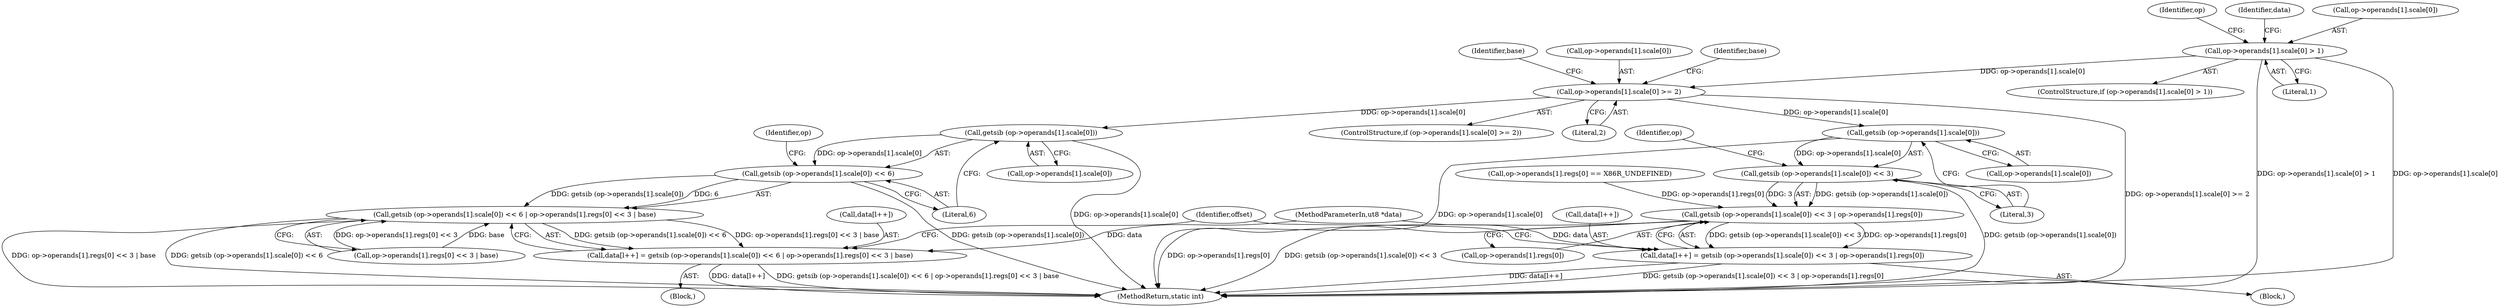 digraph "0_radare2_f17bfd9f1da05f30f23a4dd05e9d2363e1406948@API" {
"1002658" [label="(Call,op->operands[1].scale[0] >= 2)"];
"1002629" [label="(Call,op->operands[1].scale[0] > 1)"];
"1002683" [label="(Call,getsib (op->operands[1].scale[0]))"];
"1002682" [label="(Call,getsib (op->operands[1].scale[0]) << 6)"];
"1002681" [label="(Call,getsib (op->operands[1].scale[0]) << 6 | op->operands[1].regs[0] << 3 | base)"];
"1002676" [label="(Call,data[l++] = getsib (op->operands[1].scale[0]) << 6 | op->operands[1].regs[0] << 3 | base)"];
"1002716" [label="(Call,getsib (op->operands[1].scale[0]))"];
"1002715" [label="(Call,getsib (op->operands[1].scale[0]) << 3)"];
"1002714" [label="(Call,getsib (op->operands[1].scale[0]) << 3 | op->operands[1].regs[0])"];
"1002709" [label="(Call,data[l++] = getsib (op->operands[1].scale[0]) << 3 | op->operands[1].regs[0])"];
"1002779" [label="(Identifier,op)"];
"1003216" [label="(MethodReturn,static int)"];
"1002639" [label="(Literal,1)"];
"1002683" [label="(Call,getsib (op->operands[1].scale[0]))"];
"1002681" [label="(Call,getsib (op->operands[1].scale[0]) << 6 | op->operands[1].regs[0] << 3 | base)"];
"1002684" [label="(Call,op->operands[1].scale[0])"];
"1002716" [label="(Call,getsib (op->operands[1].scale[0]))"];
"1002710" [label="(Call,data[l++])"];
"1002708" [label="(Block,)"];
"1002671" [label="(Identifier,base)"];
"1002676" [label="(Call,data[l++] = getsib (op->operands[1].scale[0]) << 6 | op->operands[1].regs[0] << 3 | base)"];
"1000104" [label="(MethodParameterIn,ut8 *data)"];
"1002658" [label="(Call,op->operands[1].scale[0] >= 2)"];
"1002726" [label="(Literal,3)"];
"1002668" [label="(Literal,2)"];
"1002677" [label="(Call,data[l++])"];
"1002629" [label="(Call,op->operands[1].scale[0] > 1)"];
"1002628" [label="(ControlStructure,if (op->operands[1].scale[0] > 1))"];
"1002693" [label="(Literal,6)"];
"1002738" [label="(Identifier,offset)"];
"1002714" [label="(Call,getsib (op->operands[1].scale[0]) << 3 | op->operands[1].regs[0])"];
"1002709" [label="(Call,data[l++] = getsib (op->operands[1].scale[0]) << 3 | op->operands[1].regs[0])"];
"1002731" [label="(Identifier,op)"];
"1002537" [label="(Call,op->operands[1].regs[0] == X86R_UNDEFINED)"];
"1002717" [label="(Call,op->operands[1].scale[0])"];
"1002659" [label="(Call,op->operands[1].scale[0])"];
"1002643" [label="(Identifier,data)"];
"1002694" [label="(Call,op->operands[1].regs[0] << 3 | base)"];
"1002675" [label="(Block,)"];
"1002682" [label="(Call,getsib (op->operands[1].scale[0]) << 6)"];
"1002700" [label="(Identifier,op)"];
"1002727" [label="(Call,op->operands[1].regs[0])"];
"1002674" [label="(Identifier,base)"];
"1002715" [label="(Call,getsib (op->operands[1].scale[0]) << 3)"];
"1002657" [label="(ControlStructure,if (op->operands[1].scale[0] >= 2))"];
"1002630" [label="(Call,op->operands[1].scale[0])"];
"1002658" -> "1002657"  [label="AST: "];
"1002658" -> "1002668"  [label="CFG: "];
"1002659" -> "1002658"  [label="AST: "];
"1002668" -> "1002658"  [label="AST: "];
"1002671" -> "1002658"  [label="CFG: "];
"1002674" -> "1002658"  [label="CFG: "];
"1002658" -> "1003216"  [label="DDG: op->operands[1].scale[0] >= 2"];
"1002629" -> "1002658"  [label="DDG: op->operands[1].scale[0]"];
"1002658" -> "1002683"  [label="DDG: op->operands[1].scale[0]"];
"1002658" -> "1002716"  [label="DDG: op->operands[1].scale[0]"];
"1002629" -> "1002628"  [label="AST: "];
"1002629" -> "1002639"  [label="CFG: "];
"1002630" -> "1002629"  [label="AST: "];
"1002639" -> "1002629"  [label="AST: "];
"1002643" -> "1002629"  [label="CFG: "];
"1002779" -> "1002629"  [label="CFG: "];
"1002629" -> "1003216"  [label="DDG: op->operands[1].scale[0]"];
"1002629" -> "1003216"  [label="DDG: op->operands[1].scale[0] > 1"];
"1002683" -> "1002682"  [label="AST: "];
"1002683" -> "1002684"  [label="CFG: "];
"1002684" -> "1002683"  [label="AST: "];
"1002693" -> "1002683"  [label="CFG: "];
"1002683" -> "1003216"  [label="DDG: op->operands[1].scale[0]"];
"1002683" -> "1002682"  [label="DDG: op->operands[1].scale[0]"];
"1002682" -> "1002681"  [label="AST: "];
"1002682" -> "1002693"  [label="CFG: "];
"1002693" -> "1002682"  [label="AST: "];
"1002700" -> "1002682"  [label="CFG: "];
"1002682" -> "1003216"  [label="DDG: getsib (op->operands[1].scale[0])"];
"1002682" -> "1002681"  [label="DDG: getsib (op->operands[1].scale[0])"];
"1002682" -> "1002681"  [label="DDG: 6"];
"1002681" -> "1002676"  [label="AST: "];
"1002681" -> "1002694"  [label="CFG: "];
"1002694" -> "1002681"  [label="AST: "];
"1002676" -> "1002681"  [label="CFG: "];
"1002681" -> "1003216"  [label="DDG: op->operands[1].regs[0] << 3 | base"];
"1002681" -> "1003216"  [label="DDG: getsib (op->operands[1].scale[0]) << 6"];
"1002681" -> "1002676"  [label="DDG: getsib (op->operands[1].scale[0]) << 6"];
"1002681" -> "1002676"  [label="DDG: op->operands[1].regs[0] << 3 | base"];
"1002694" -> "1002681"  [label="DDG: op->operands[1].regs[0] << 3"];
"1002694" -> "1002681"  [label="DDG: base"];
"1002676" -> "1002675"  [label="AST: "];
"1002677" -> "1002676"  [label="AST: "];
"1002738" -> "1002676"  [label="CFG: "];
"1002676" -> "1003216"  [label="DDG: getsib (op->operands[1].scale[0]) << 6 | op->operands[1].regs[0] << 3 | base"];
"1002676" -> "1003216"  [label="DDG: data[l++]"];
"1000104" -> "1002676"  [label="DDG: data"];
"1002716" -> "1002715"  [label="AST: "];
"1002716" -> "1002717"  [label="CFG: "];
"1002717" -> "1002716"  [label="AST: "];
"1002726" -> "1002716"  [label="CFG: "];
"1002716" -> "1003216"  [label="DDG: op->operands[1].scale[0]"];
"1002716" -> "1002715"  [label="DDG: op->operands[1].scale[0]"];
"1002715" -> "1002714"  [label="AST: "];
"1002715" -> "1002726"  [label="CFG: "];
"1002726" -> "1002715"  [label="AST: "];
"1002731" -> "1002715"  [label="CFG: "];
"1002715" -> "1003216"  [label="DDG: getsib (op->operands[1].scale[0])"];
"1002715" -> "1002714"  [label="DDG: getsib (op->operands[1].scale[0])"];
"1002715" -> "1002714"  [label="DDG: 3"];
"1002714" -> "1002709"  [label="AST: "];
"1002714" -> "1002727"  [label="CFG: "];
"1002727" -> "1002714"  [label="AST: "];
"1002709" -> "1002714"  [label="CFG: "];
"1002714" -> "1003216"  [label="DDG: op->operands[1].regs[0]"];
"1002714" -> "1003216"  [label="DDG: getsib (op->operands[1].scale[0]) << 3"];
"1002714" -> "1002709"  [label="DDG: getsib (op->operands[1].scale[0]) << 3"];
"1002714" -> "1002709"  [label="DDG: op->operands[1].regs[0]"];
"1002537" -> "1002714"  [label="DDG: op->operands[1].regs[0]"];
"1002709" -> "1002708"  [label="AST: "];
"1002710" -> "1002709"  [label="AST: "];
"1002738" -> "1002709"  [label="CFG: "];
"1002709" -> "1003216"  [label="DDG: data[l++]"];
"1002709" -> "1003216"  [label="DDG: getsib (op->operands[1].scale[0]) << 3 | op->operands[1].regs[0]"];
"1000104" -> "1002709"  [label="DDG: data"];
}
